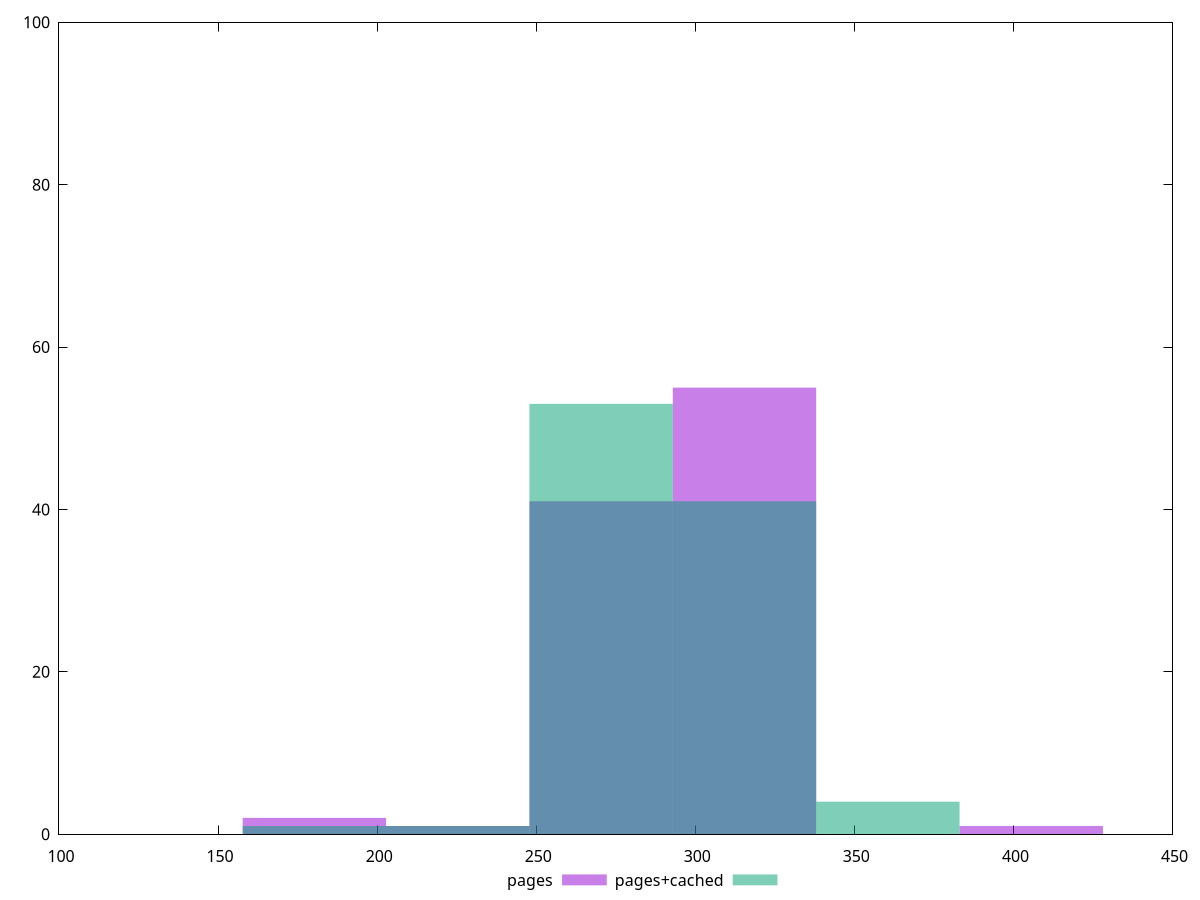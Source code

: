 reset
set terminal svg size 640, 500 enhanced background rgb 'white'
set output "reprap/total-blocking-time/comparison/histogram/1_vs_2.svg"

$pages <<EOF
180.26855941257924 2
315.4699789720137 55
270.4028391188689 41
405.60425867830327 1
225.33569926572403 1
EOF

$pagesCached <<EOF
180.26855941257924 1
315.4699789720137 41
225.33569926572403 1
270.4028391188689 53
360.5371188251585 4
EOF

set key outside below
set boxwidth 45.06713985314481
set yrange [0:100]
set style fill transparent solid 0.5 noborder

plot \
  $pages title "pages" with boxes, \
  $pagesCached title "pages+cached" with boxes, \


reset